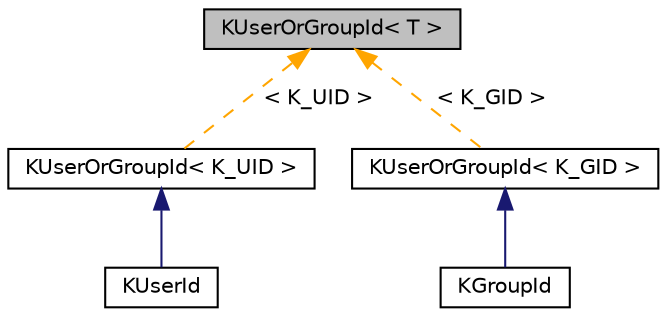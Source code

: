 digraph "KUserOrGroupId&lt; T &gt;"
{
  edge [fontname="Helvetica",fontsize="10",labelfontname="Helvetica",labelfontsize="10"];
  node [fontname="Helvetica",fontsize="10",shape=record];
  Node0 [label="KUserOrGroupId\< T \>",height=0.2,width=0.4,color="black", fillcolor="grey75", style="filled", fontcolor="black"];
  Node0 -> Node1 [dir="back",color="orange",fontsize="10",style="dashed",label=" \< K_UID \>" ,fontname="Helvetica"];
  Node1 [label="KUserOrGroupId\< K_UID \>",height=0.2,width=0.4,color="black", fillcolor="white", style="filled",URL="$structKUserOrGroupId.html"];
  Node1 -> Node2 [dir="back",color="midnightblue",fontsize="10",style="solid",fontname="Helvetica"];
  Node2 [label="KUserId",height=0.2,width=0.4,color="black", fillcolor="white", style="filled",URL="$structKUserId.html",tooltip="A platform independent user ID. "];
  Node0 -> Node3 [dir="back",color="orange",fontsize="10",style="dashed",label=" \< K_GID \>" ,fontname="Helvetica"];
  Node3 [label="KUserOrGroupId\< K_GID \>",height=0.2,width=0.4,color="black", fillcolor="white", style="filled",URL="$structKUserOrGroupId.html"];
  Node3 -> Node4 [dir="back",color="midnightblue",fontsize="10",style="solid",fontname="Helvetica"];
  Node4 [label="KGroupId",height=0.2,width=0.4,color="black", fillcolor="white", style="filled",URL="$structKGroupId.html",tooltip="A platform independent group ID. "];
}
